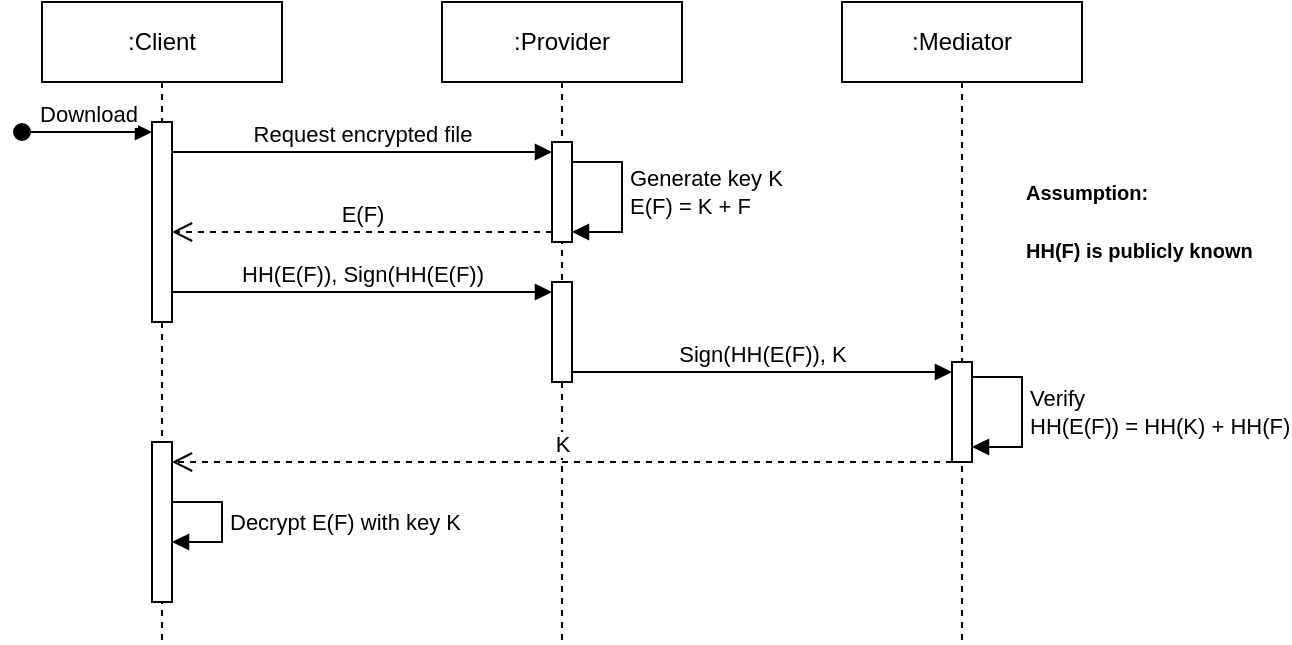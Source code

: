 <mxfile version="26.0.10">
  <diagram name="Page-1" id="2YBvvXClWsGukQMizWep">
    <mxGraphModel dx="880" dy="447" grid="1" gridSize="10" guides="1" tooltips="1" connect="1" arrows="1" fold="1" page="1" pageScale="1" pageWidth="850" pageHeight="1100" math="0" shadow="0">
      <root>
        <mxCell id="0" />
        <mxCell id="1" parent="0" />
        <mxCell id="aM9ryv3xv72pqoxQDRHE-1" value=":Provider" style="shape=umlLifeline;perimeter=lifelinePerimeter;whiteSpace=wrap;html=1;container=0;dropTarget=0;collapsible=0;recursiveResize=0;outlineConnect=0;portConstraint=eastwest;newEdgeStyle={&quot;edgeStyle&quot;:&quot;elbowEdgeStyle&quot;,&quot;elbow&quot;:&quot;vertical&quot;,&quot;curved&quot;:0,&quot;rounded&quot;:0};" parent="1" vertex="1">
          <mxGeometry x="240" y="40" width="120" height="320" as="geometry" />
        </mxCell>
        <mxCell id="gxWAB4Jw25jX1D-k-lGQ-11" value="" style="html=1;points=[[0,0,0,0,5],[0,1,0,0,-5],[1,0,0,0,5],[1,1,0,0,-5]];perimeter=orthogonalPerimeter;outlineConnect=0;targetShapes=umlLifeline;portConstraint=eastwest;newEdgeStyle={&quot;curved&quot;:0,&quot;rounded&quot;:0};" parent="aM9ryv3xv72pqoxQDRHE-1" vertex="1">
          <mxGeometry x="55" y="70" width="10" height="50" as="geometry" />
        </mxCell>
        <mxCell id="gxWAB4Jw25jX1D-k-lGQ-16" value="" style="html=1;points=[[0,0,0,0,5],[0,1,0,0,-5],[1,0,0,0,5],[1,1,0,0,-5]];perimeter=orthogonalPerimeter;outlineConnect=0;targetShapes=umlLifeline;portConstraint=eastwest;newEdgeStyle={&quot;curved&quot;:0,&quot;rounded&quot;:0};" parent="aM9ryv3xv72pqoxQDRHE-1" vertex="1">
          <mxGeometry x="55" y="140" width="10" height="50" as="geometry" />
        </mxCell>
        <mxCell id="KfOky4rJ4pKzFVqt4jVn-1" value="Generate key K&lt;br&gt;E(F) = K + F" style="html=1;align=left;spacingLeft=2;endArrow=block;rounded=0;edgeStyle=orthogonalEdgeStyle;curved=0;rounded=0;exitX=1;exitY=0;exitDx=0;exitDy=5;exitPerimeter=0;entryX=1;entryY=1;entryDx=0;entryDy=-5;entryPerimeter=0;" parent="aM9ryv3xv72pqoxQDRHE-1" source="gxWAB4Jw25jX1D-k-lGQ-11" target="gxWAB4Jw25jX1D-k-lGQ-11" edge="1">
          <mxGeometry relative="1" as="geometry">
            <mxPoint x="80" y="80" as="sourcePoint" />
            <Array as="points">
              <mxPoint x="65" y="80" />
              <mxPoint x="90" y="80" />
              <mxPoint x="90" y="115" />
            </Array>
            <mxPoint x="80" y="115" as="targetPoint" />
          </mxGeometry>
        </mxCell>
        <mxCell id="aM9ryv3xv72pqoxQDRHE-5" value=":Client" style="shape=umlLifeline;perimeter=lifelinePerimeter;whiteSpace=wrap;html=1;container=0;dropTarget=0;collapsible=0;recursiveResize=0;outlineConnect=0;portConstraint=eastwest;newEdgeStyle={&quot;edgeStyle&quot;:&quot;elbowEdgeStyle&quot;,&quot;elbow&quot;:&quot;vertical&quot;,&quot;curved&quot;:0,&quot;rounded&quot;:0};" parent="1" vertex="1">
          <mxGeometry x="40" y="40" width="120" height="320" as="geometry" />
        </mxCell>
        <mxCell id="gxWAB4Jw25jX1D-k-lGQ-10" value="" style="html=1;points=[[0,0,0,0,5],[0,1,0,0,-5],[1,0,0,0,5],[1,1,0,0,-5]];perimeter=orthogonalPerimeter;outlineConnect=0;targetShapes=umlLifeline;portConstraint=eastwest;newEdgeStyle={&quot;curved&quot;:0,&quot;rounded&quot;:0};" parent="aM9ryv3xv72pqoxQDRHE-5" vertex="1">
          <mxGeometry x="55" y="60" width="10" height="100" as="geometry" />
        </mxCell>
        <mxCell id="gxWAB4Jw25jX1D-k-lGQ-28" value="" style="html=1;points=[[0,0,0,0,5],[0,1,0,0,-5],[1,0,0,0,5],[1,1,0,0,-5]];perimeter=orthogonalPerimeter;outlineConnect=0;targetShapes=umlLifeline;portConstraint=eastwest;newEdgeStyle={&quot;curved&quot;:0,&quot;rounded&quot;:0};" parent="aM9ryv3xv72pqoxQDRHE-5" vertex="1">
          <mxGeometry x="55" y="220" width="10" height="80" as="geometry" />
        </mxCell>
        <mxCell id="gxWAB4Jw25jX1D-k-lGQ-1" value=":Mediator" style="shape=umlLifeline;perimeter=lifelinePerimeter;whiteSpace=wrap;html=1;container=0;dropTarget=0;collapsible=0;recursiveResize=0;outlineConnect=0;portConstraint=eastwest;newEdgeStyle={&quot;edgeStyle&quot;:&quot;elbowEdgeStyle&quot;,&quot;elbow&quot;:&quot;vertical&quot;,&quot;curved&quot;:0,&quot;rounded&quot;:0};" parent="1" vertex="1">
          <mxGeometry x="440" y="40" width="120" height="320" as="geometry" />
        </mxCell>
        <mxCell id="gxWAB4Jw25jX1D-k-lGQ-18" value="" style="html=1;points=[[0,0,0,0,5],[0,1,0,0,-5],[1,0,0,0,5],[1,1,0,0,-5]];perimeter=orthogonalPerimeter;outlineConnect=0;targetShapes=umlLifeline;portConstraint=eastwest;newEdgeStyle={&quot;curved&quot;:0,&quot;rounded&quot;:0};" parent="gxWAB4Jw25jX1D-k-lGQ-1" vertex="1">
          <mxGeometry x="55" y="180" width="10" height="50" as="geometry" />
        </mxCell>
        <mxCell id="gxWAB4Jw25jX1D-k-lGQ-20" value="Verify&lt;br&gt;HH(E(F)) = HH(K) + HH(F)" style="html=1;align=left;spacingLeft=2;endArrow=block;rounded=0;edgeStyle=orthogonalEdgeStyle;curved=0;rounded=0;exitX=1;exitY=0;exitDx=0;exitDy=5;exitPerimeter=0;" parent="gxWAB4Jw25jX1D-k-lGQ-1" edge="1">
          <mxGeometry relative="1" as="geometry">
            <mxPoint x="65" y="187.5" as="sourcePoint" />
            <Array as="points">
              <mxPoint x="90" y="187.5" />
              <mxPoint x="90" y="222.5" />
            </Array>
            <mxPoint x="65" y="222.5" as="targetPoint" />
          </mxGeometry>
        </mxCell>
        <mxCell id="gxWAB4Jw25jX1D-k-lGQ-9" value="Download" style="html=1;verticalAlign=bottom;startArrow=oval;startFill=1;endArrow=block;startSize=8;curved=0;rounded=0;entryX=0;entryY=0;entryDx=0;entryDy=5;entryPerimeter=0;" parent="1" target="gxWAB4Jw25jX1D-k-lGQ-10" edge="1">
          <mxGeometry width="60" relative="1" as="geometry">
            <mxPoint x="30" y="105" as="sourcePoint" />
            <mxPoint x="90" y="110" as="targetPoint" />
          </mxGeometry>
        </mxCell>
        <mxCell id="gxWAB4Jw25jX1D-k-lGQ-12" value="Request encrypted file" style="html=1;verticalAlign=bottom;endArrow=block;curved=0;rounded=0;entryX=0;entryY=0;entryDx=0;entryDy=5;" parent="1" source="gxWAB4Jw25jX1D-k-lGQ-10" target="gxWAB4Jw25jX1D-k-lGQ-11" edge="1">
          <mxGeometry relative="1" as="geometry">
            <mxPoint x="220" y="115" as="sourcePoint" />
          </mxGeometry>
        </mxCell>
        <mxCell id="gxWAB4Jw25jX1D-k-lGQ-13" value="E(F)" style="html=1;verticalAlign=bottom;endArrow=open;dashed=1;endSize=8;curved=0;rounded=0;exitX=0;exitY=1;exitDx=0;exitDy=-5;" parent="1" source="gxWAB4Jw25jX1D-k-lGQ-11" target="gxWAB4Jw25jX1D-k-lGQ-10" edge="1">
          <mxGeometry relative="1" as="geometry">
            <mxPoint x="225" y="155" as="targetPoint" />
          </mxGeometry>
        </mxCell>
        <mxCell id="gxWAB4Jw25jX1D-k-lGQ-15" value="HH(E(F)), Sign(HH(E(F))" style="html=1;verticalAlign=bottom;endArrow=block;curved=0;rounded=0;entryX=0;entryY=0;entryDx=0;entryDy=5;entryPerimeter=0;" parent="1" source="gxWAB4Jw25jX1D-k-lGQ-10" target="gxWAB4Jw25jX1D-k-lGQ-16" edge="1">
          <mxGeometry width="80" relative="1" as="geometry">
            <mxPoint x="110" y="189.5" as="sourcePoint" />
            <mxPoint x="190" y="189.5" as="targetPoint" />
          </mxGeometry>
        </mxCell>
        <mxCell id="gxWAB4Jw25jX1D-k-lGQ-17" value="Sign(HH(E(F)), K" style="html=1;verticalAlign=bottom;endArrow=block;curved=0;rounded=0;entryX=0;entryY=0;entryDx=0;entryDy=5;entryPerimeter=0;" parent="1" source="gxWAB4Jw25jX1D-k-lGQ-16" target="gxWAB4Jw25jX1D-k-lGQ-18" edge="1">
          <mxGeometry width="80" relative="1" as="geometry">
            <mxPoint x="320" y="210" as="sourcePoint" />
            <mxPoint x="400" y="210" as="targetPoint" />
          </mxGeometry>
        </mxCell>
        <mxCell id="gxWAB4Jw25jX1D-k-lGQ-27" value="K" style="html=1;verticalAlign=bottom;endArrow=open;dashed=1;endSize=8;curved=0;rounded=0;exitX=0;exitY=1;exitDx=0;exitDy=-5;" parent="1" edge="1">
          <mxGeometry relative="1" as="geometry">
            <mxPoint x="105" y="270" as="targetPoint" />
            <mxPoint x="495" y="270" as="sourcePoint" />
          </mxGeometry>
        </mxCell>
        <mxCell id="gxWAB4Jw25jX1D-k-lGQ-30" value="Decrypt E(F) with key K" style="html=1;align=left;spacingLeft=2;endArrow=block;rounded=0;edgeStyle=orthogonalEdgeStyle;curved=0;rounded=0;" parent="1" edge="1">
          <mxGeometry relative="1" as="geometry">
            <mxPoint x="105" y="290" as="sourcePoint" />
            <Array as="points">
              <mxPoint x="130" y="290" />
              <mxPoint x="130" y="310" />
            </Array>
            <mxPoint x="105" y="310" as="targetPoint" />
          </mxGeometry>
        </mxCell>
        <mxCell id="cJj8H1c0cpS9XUpi6oeW-2" value="&lt;h1 style=&quot;margin-top: 0px;&quot;&gt;&lt;font style=&quot;font-size: 10px;&quot;&gt;Assumption:&lt;br&gt;HH(F) is publicly known&lt;/font&gt;&lt;/h1&gt;" style="text;html=1;whiteSpace=wrap;overflow=hidden;rounded=0;" parent="1" vertex="1">
          <mxGeometry x="530" y="110" width="120" height="80" as="geometry" />
        </mxCell>
      </root>
    </mxGraphModel>
  </diagram>
</mxfile>
